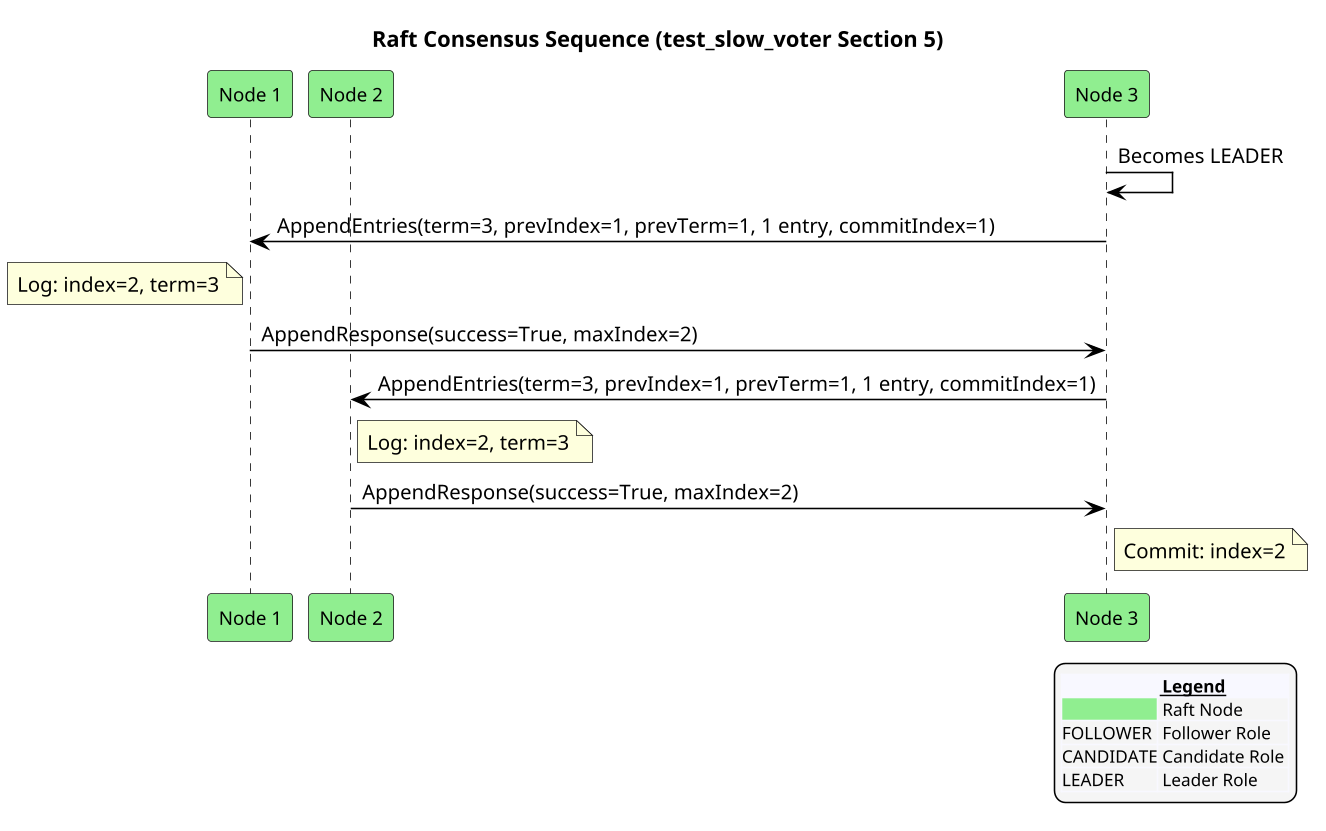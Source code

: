 @startuml
!pragma ratio 0.7
skinparam dpi 150
skinparam monochrome false
skinparam sequence {
  ArrowColor Black
  ActorBorderColor Black
  LifeLineBorderColor Black
  ParticipantFontSize 12
  Padding 10
}
skinparam legend {
  BackgroundColor #F5F5F5
  FontSize 11
}
title Raft Consensus Sequence (test_slow_voter Section 5)

participant "Node 1" as n1 order 10 #Lightgreen
participant "Node 2" as n2 order 20 #Lightgreen
participant "Node 3" as n3 order 30 #Lightgreen
n3 -> n3: Becomes LEADER
n3 -> n1: AppendEntries(term=3, prevIndex=1, prevTerm=1, 1 entry, commitIndex=1)
note left of n1: Log: index=2, term=3
n1 -> n3: AppendResponse(success=True, maxIndex=2)
n3 -> n2: AppendEntries(term=3, prevIndex=1, prevTerm=1, 1 entry, commitIndex=1)
note right of n2: Log: index=2, term=3
n2 -> n3: AppendResponse(success=True, maxIndex=2)
note right of n3: Commit: index=2

legend right
  <#GhostWhite,#GhostWhite>|      |= __Legend__ |
  |<#Lightgreen>| Raft Node |
  |FOLLOWER| Follower Role |
  |CANDIDATE| Candidate Role |
  |LEADER| Leader Role |
endlegend
@enduml
